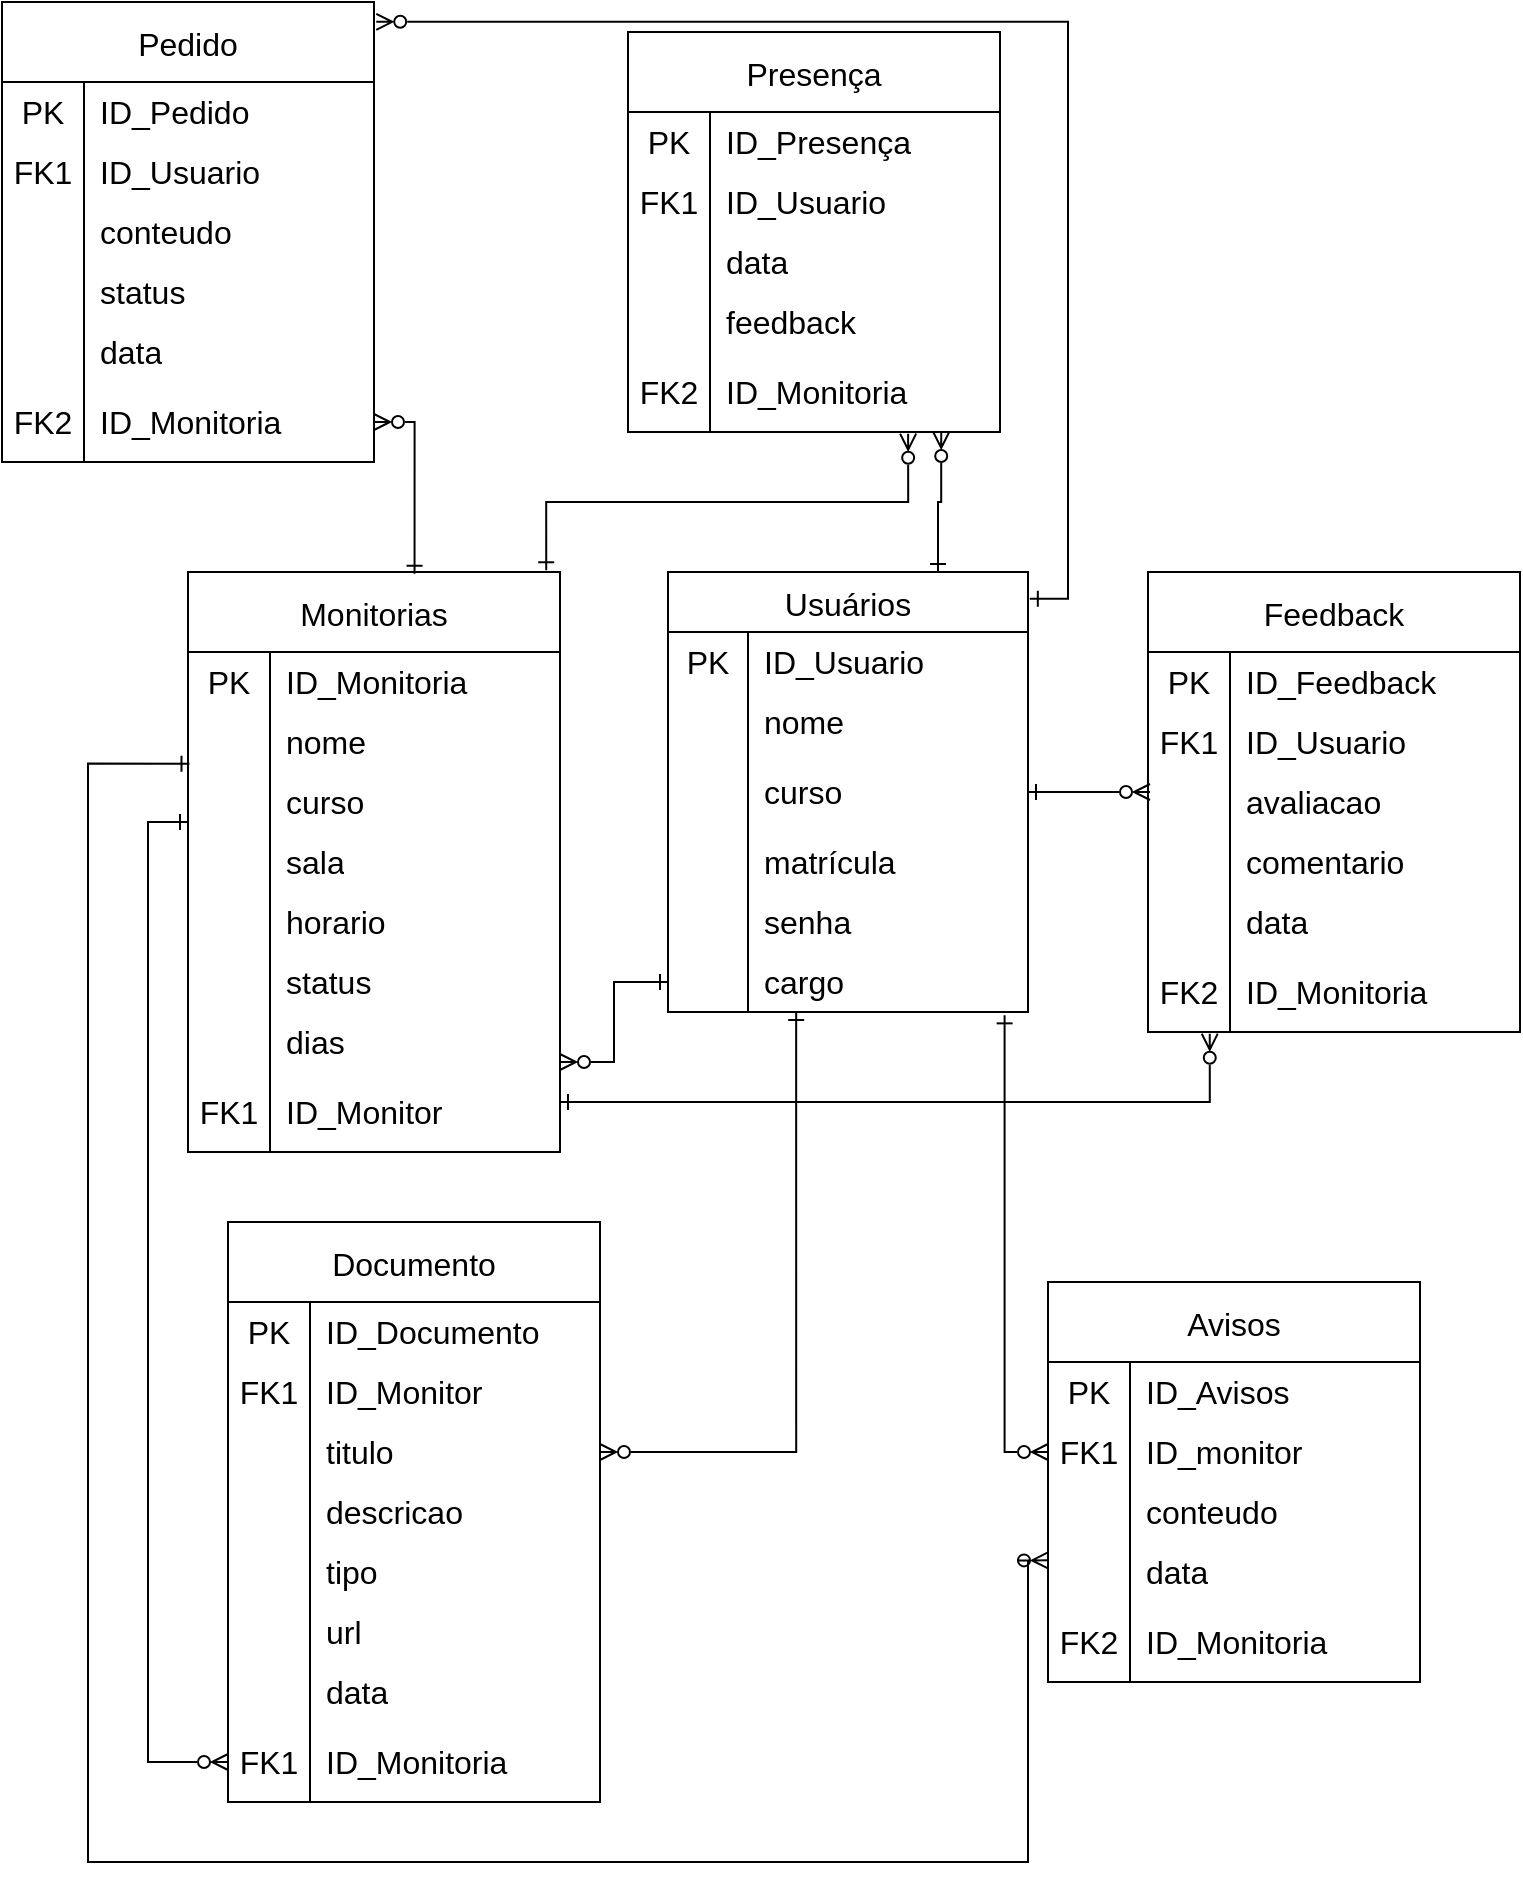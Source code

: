 <mxfile version="25.0.3">
  <diagram id="C5RBs43oDa-KdzZeNtuy" name="Page-1">
    <mxGraphModel dx="1687" dy="918" grid="1" gridSize="10" guides="1" tooltips="1" connect="1" arrows="1" fold="1" page="1" pageScale="1" pageWidth="827" pageHeight="1169" math="0" shadow="0">
      <root>
        <mxCell id="WIyWlLk6GJQsqaUBKTNV-0" />
        <mxCell id="WIyWlLk6GJQsqaUBKTNV-1" parent="WIyWlLk6GJQsqaUBKTNV-0" />
        <mxCell id="JU3mMP_-B4RgJ7NASJv0-0" value="Usuários" style="shape=table;startSize=30;container=1;collapsible=0;childLayout=tableLayout;fixedRows=1;rowLines=0;fontStyle=0;strokeColor=default;fontSize=16;" parent="WIyWlLk6GJQsqaUBKTNV-1" vertex="1">
          <mxGeometry x="360" y="315" width="180" height="220" as="geometry" />
        </mxCell>
        <mxCell id="JU3mMP_-B4RgJ7NASJv0-1" value="" style="shape=tableRow;horizontal=0;startSize=0;swimlaneHead=0;swimlaneBody=0;top=0;left=0;bottom=0;right=0;collapsible=0;dropTarget=0;fillColor=none;points=[[0,0.5],[1,0.5]];portConstraint=eastwest;strokeColor=inherit;fontSize=16;" parent="JU3mMP_-B4RgJ7NASJv0-0" vertex="1">
          <mxGeometry y="30" width="180" height="30" as="geometry" />
        </mxCell>
        <mxCell id="JU3mMP_-B4RgJ7NASJv0-2" value="PK" style="shape=partialRectangle;html=1;whiteSpace=wrap;connectable=0;fillColor=none;top=0;left=0;bottom=0;right=0;overflow=hidden;pointerEvents=1;strokeColor=inherit;fontSize=16;" parent="JU3mMP_-B4RgJ7NASJv0-1" vertex="1">
          <mxGeometry width="40" height="30" as="geometry">
            <mxRectangle width="40" height="30" as="alternateBounds" />
          </mxGeometry>
        </mxCell>
        <mxCell id="JU3mMP_-B4RgJ7NASJv0-3" value="ID_Usuario" style="shape=partialRectangle;html=1;whiteSpace=wrap;connectable=0;fillColor=none;top=0;left=0;bottom=0;right=0;align=left;spacingLeft=6;overflow=hidden;strokeColor=inherit;fontSize=16;" parent="JU3mMP_-B4RgJ7NASJv0-1" vertex="1">
          <mxGeometry x="40" width="140" height="30" as="geometry">
            <mxRectangle width="140" height="30" as="alternateBounds" />
          </mxGeometry>
        </mxCell>
        <mxCell id="JU3mMP_-B4RgJ7NASJv0-4" value="" style="shape=tableRow;horizontal=0;startSize=0;swimlaneHead=0;swimlaneBody=0;top=0;left=0;bottom=0;right=0;collapsible=0;dropTarget=0;fillColor=none;points=[[0,0.5],[1,0.5]];portConstraint=eastwest;strokeColor=inherit;fontSize=16;" parent="JU3mMP_-B4RgJ7NASJv0-0" vertex="1">
          <mxGeometry y="60" width="180" height="30" as="geometry" />
        </mxCell>
        <mxCell id="JU3mMP_-B4RgJ7NASJv0-5" value="" style="shape=partialRectangle;html=1;whiteSpace=wrap;connectable=0;fillColor=none;top=0;left=0;bottom=0;right=0;overflow=hidden;strokeColor=inherit;fontSize=16;" parent="JU3mMP_-B4RgJ7NASJv0-4" vertex="1">
          <mxGeometry width="40" height="30" as="geometry">
            <mxRectangle width="40" height="30" as="alternateBounds" />
          </mxGeometry>
        </mxCell>
        <mxCell id="JU3mMP_-B4RgJ7NASJv0-6" value="nome" style="shape=partialRectangle;html=1;whiteSpace=wrap;connectable=0;fillColor=none;top=0;left=0;bottom=0;right=0;align=left;spacingLeft=6;overflow=hidden;strokeColor=inherit;fontSize=16;" parent="JU3mMP_-B4RgJ7NASJv0-4" vertex="1">
          <mxGeometry x="40" width="140" height="30" as="geometry">
            <mxRectangle width="140" height="30" as="alternateBounds" />
          </mxGeometry>
        </mxCell>
        <mxCell id="JU3mMP_-B4RgJ7NASJv0-10" style="shape=tableRow;horizontal=0;startSize=0;swimlaneHead=0;swimlaneBody=0;top=0;left=0;bottom=0;right=0;collapsible=0;dropTarget=0;fillColor=none;points=[[0,0.5],[1,0.5]];portConstraint=eastwest;strokeColor=inherit;fontSize=16;" parent="JU3mMP_-B4RgJ7NASJv0-0" vertex="1">
          <mxGeometry y="90" width="180" height="40" as="geometry" />
        </mxCell>
        <mxCell id="JU3mMP_-B4RgJ7NASJv0-11" style="shape=partialRectangle;html=1;whiteSpace=wrap;connectable=0;fillColor=none;top=0;left=0;bottom=0;right=0;overflow=hidden;strokeColor=inherit;fontSize=16;" parent="JU3mMP_-B4RgJ7NASJv0-10" vertex="1">
          <mxGeometry width="40" height="40" as="geometry">
            <mxRectangle width="40" height="40" as="alternateBounds" />
          </mxGeometry>
        </mxCell>
        <mxCell id="JU3mMP_-B4RgJ7NASJv0-12" value="curso" style="shape=partialRectangle;html=1;whiteSpace=wrap;connectable=0;fillColor=none;top=0;left=0;bottom=0;right=0;align=left;spacingLeft=6;overflow=hidden;strokeColor=inherit;fontSize=16;" parent="JU3mMP_-B4RgJ7NASJv0-10" vertex="1">
          <mxGeometry x="40" width="140" height="40" as="geometry">
            <mxRectangle width="140" height="40" as="alternateBounds" />
          </mxGeometry>
        </mxCell>
        <mxCell id="m4w8iS2ZVK2ERI0gj8IS-0" style="shape=tableRow;horizontal=0;startSize=0;swimlaneHead=0;swimlaneBody=0;top=0;left=0;bottom=0;right=0;collapsible=0;dropTarget=0;fillColor=none;points=[[0,0.5],[1,0.5]];portConstraint=eastwest;strokeColor=inherit;fontSize=16;" parent="JU3mMP_-B4RgJ7NASJv0-0" vertex="1">
          <mxGeometry y="130" width="180" height="30" as="geometry" />
        </mxCell>
        <mxCell id="m4w8iS2ZVK2ERI0gj8IS-1" style="shape=partialRectangle;html=1;whiteSpace=wrap;connectable=0;fillColor=none;top=0;left=0;bottom=0;right=0;overflow=hidden;strokeColor=inherit;fontSize=16;" parent="m4w8iS2ZVK2ERI0gj8IS-0" vertex="1">
          <mxGeometry width="40" height="30" as="geometry">
            <mxRectangle width="40" height="30" as="alternateBounds" />
          </mxGeometry>
        </mxCell>
        <mxCell id="m4w8iS2ZVK2ERI0gj8IS-2" value="matrícula" style="shape=partialRectangle;html=1;whiteSpace=wrap;connectable=0;fillColor=none;top=0;left=0;bottom=0;right=0;align=left;spacingLeft=6;overflow=hidden;strokeColor=inherit;fontSize=16;" parent="m4w8iS2ZVK2ERI0gj8IS-0" vertex="1">
          <mxGeometry x="40" width="140" height="30" as="geometry">
            <mxRectangle width="140" height="30" as="alternateBounds" />
          </mxGeometry>
        </mxCell>
        <mxCell id="m4w8iS2ZVK2ERI0gj8IS-3" style="shape=tableRow;horizontal=0;startSize=0;swimlaneHead=0;swimlaneBody=0;top=0;left=0;bottom=0;right=0;collapsible=0;dropTarget=0;fillColor=none;points=[[0,0.5],[1,0.5]];portConstraint=eastwest;strokeColor=inherit;fontSize=16;" parent="JU3mMP_-B4RgJ7NASJv0-0" vertex="1">
          <mxGeometry y="160" width="180" height="30" as="geometry" />
        </mxCell>
        <mxCell id="m4w8iS2ZVK2ERI0gj8IS-4" style="shape=partialRectangle;html=1;whiteSpace=wrap;connectable=0;fillColor=none;top=0;left=0;bottom=0;right=0;overflow=hidden;strokeColor=inherit;fontSize=16;" parent="m4w8iS2ZVK2ERI0gj8IS-3" vertex="1">
          <mxGeometry width="40" height="30" as="geometry">
            <mxRectangle width="40" height="30" as="alternateBounds" />
          </mxGeometry>
        </mxCell>
        <mxCell id="m4w8iS2ZVK2ERI0gj8IS-5" value="senha" style="shape=partialRectangle;html=1;whiteSpace=wrap;connectable=0;fillColor=none;top=0;left=0;bottom=0;right=0;align=left;spacingLeft=6;overflow=hidden;strokeColor=inherit;fontSize=16;" parent="m4w8iS2ZVK2ERI0gj8IS-3" vertex="1">
          <mxGeometry x="40" width="140" height="30" as="geometry">
            <mxRectangle width="140" height="30" as="alternateBounds" />
          </mxGeometry>
        </mxCell>
        <mxCell id="m4w8iS2ZVK2ERI0gj8IS-6" style="shape=tableRow;horizontal=0;startSize=0;swimlaneHead=0;swimlaneBody=0;top=0;left=0;bottom=0;right=0;collapsible=0;dropTarget=0;fillColor=none;points=[[0,0.5],[1,0.5]];portConstraint=eastwest;strokeColor=inherit;fontSize=16;" parent="JU3mMP_-B4RgJ7NASJv0-0" vertex="1">
          <mxGeometry y="190" width="180" height="30" as="geometry" />
        </mxCell>
        <mxCell id="m4w8iS2ZVK2ERI0gj8IS-7" style="shape=partialRectangle;html=1;whiteSpace=wrap;connectable=0;fillColor=none;top=0;left=0;bottom=0;right=0;overflow=hidden;strokeColor=inherit;fontSize=16;" parent="m4w8iS2ZVK2ERI0gj8IS-6" vertex="1">
          <mxGeometry width="40" height="30" as="geometry">
            <mxRectangle width="40" height="30" as="alternateBounds" />
          </mxGeometry>
        </mxCell>
        <mxCell id="m4w8iS2ZVK2ERI0gj8IS-8" value="cargo" style="shape=partialRectangle;html=1;whiteSpace=wrap;connectable=0;fillColor=none;top=0;left=0;bottom=0;right=0;align=left;spacingLeft=6;overflow=hidden;strokeColor=inherit;fontSize=16;" parent="m4w8iS2ZVK2ERI0gj8IS-6" vertex="1">
          <mxGeometry x="40" width="140" height="30" as="geometry">
            <mxRectangle width="140" height="30" as="alternateBounds" />
          </mxGeometry>
        </mxCell>
        <mxCell id="m4w8iS2ZVK2ERI0gj8IS-9" value="Monitorias" style="shape=table;startSize=40;container=1;collapsible=0;childLayout=tableLayout;fixedRows=1;rowLines=0;fontStyle=0;strokeColor=default;fontSize=16;" parent="WIyWlLk6GJQsqaUBKTNV-1" vertex="1">
          <mxGeometry x="120" y="315" width="186" height="290" as="geometry" />
        </mxCell>
        <mxCell id="m4w8iS2ZVK2ERI0gj8IS-10" value="" style="shape=tableRow;horizontal=0;startSize=0;swimlaneHead=0;swimlaneBody=0;top=0;left=0;bottom=0;right=0;collapsible=0;dropTarget=0;fillColor=none;points=[[0,0.5],[1,0.5]];portConstraint=eastwest;strokeColor=inherit;fontSize=16;" parent="m4w8iS2ZVK2ERI0gj8IS-9" vertex="1">
          <mxGeometry y="40" width="186" height="30" as="geometry" />
        </mxCell>
        <mxCell id="m4w8iS2ZVK2ERI0gj8IS-11" value="PK" style="shape=partialRectangle;html=1;whiteSpace=wrap;connectable=0;fillColor=none;top=0;left=0;bottom=0;right=0;overflow=hidden;pointerEvents=1;strokeColor=inherit;fontSize=16;" parent="m4w8iS2ZVK2ERI0gj8IS-10" vertex="1">
          <mxGeometry width="41" height="30" as="geometry">
            <mxRectangle width="41" height="30" as="alternateBounds" />
          </mxGeometry>
        </mxCell>
        <mxCell id="m4w8iS2ZVK2ERI0gj8IS-12" value="ID_Monitoria" style="shape=partialRectangle;html=1;whiteSpace=wrap;connectable=0;fillColor=none;top=0;left=0;bottom=0;right=0;align=left;spacingLeft=6;overflow=hidden;strokeColor=inherit;fontSize=16;" parent="m4w8iS2ZVK2ERI0gj8IS-10" vertex="1">
          <mxGeometry x="41" width="145" height="30" as="geometry">
            <mxRectangle width="145" height="30" as="alternateBounds" />
          </mxGeometry>
        </mxCell>
        <mxCell id="m4w8iS2ZVK2ERI0gj8IS-13" value="" style="shape=tableRow;horizontal=0;startSize=0;swimlaneHead=0;swimlaneBody=0;top=0;left=0;bottom=0;right=0;collapsible=0;dropTarget=0;fillColor=none;points=[[0,0.5],[1,0.5]];portConstraint=eastwest;strokeColor=inherit;fontSize=16;" parent="m4w8iS2ZVK2ERI0gj8IS-9" vertex="1">
          <mxGeometry y="70" width="186" height="30" as="geometry" />
        </mxCell>
        <mxCell id="m4w8iS2ZVK2ERI0gj8IS-14" value="" style="shape=partialRectangle;html=1;whiteSpace=wrap;connectable=0;fillColor=none;top=0;left=0;bottom=0;right=0;overflow=hidden;strokeColor=inherit;fontSize=16;" parent="m4w8iS2ZVK2ERI0gj8IS-13" vertex="1">
          <mxGeometry width="41" height="30" as="geometry">
            <mxRectangle width="41" height="30" as="alternateBounds" />
          </mxGeometry>
        </mxCell>
        <mxCell id="m4w8iS2ZVK2ERI0gj8IS-15" value="nome" style="shape=partialRectangle;html=1;whiteSpace=wrap;connectable=0;fillColor=none;top=0;left=0;bottom=0;right=0;align=left;spacingLeft=6;overflow=hidden;strokeColor=inherit;fontSize=16;" parent="m4w8iS2ZVK2ERI0gj8IS-13" vertex="1">
          <mxGeometry x="41" width="145" height="30" as="geometry">
            <mxRectangle width="145" height="30" as="alternateBounds" />
          </mxGeometry>
        </mxCell>
        <mxCell id="m4w8iS2ZVK2ERI0gj8IS-16" value="" style="shape=tableRow;horizontal=0;startSize=0;swimlaneHead=0;swimlaneBody=0;top=0;left=0;bottom=0;right=0;collapsible=0;dropTarget=0;fillColor=none;points=[[0,0.5],[1,0.5]];portConstraint=eastwest;strokeColor=inherit;fontSize=16;" parent="m4w8iS2ZVK2ERI0gj8IS-9" vertex="1">
          <mxGeometry y="100" width="186" height="30" as="geometry" />
        </mxCell>
        <mxCell id="m4w8iS2ZVK2ERI0gj8IS-17" value="" style="shape=partialRectangle;html=1;whiteSpace=wrap;connectable=0;fillColor=none;top=0;left=0;bottom=0;right=0;overflow=hidden;strokeColor=inherit;fontSize=16;" parent="m4w8iS2ZVK2ERI0gj8IS-16" vertex="1">
          <mxGeometry width="41" height="30" as="geometry">
            <mxRectangle width="41" height="30" as="alternateBounds" />
          </mxGeometry>
        </mxCell>
        <mxCell id="m4w8iS2ZVK2ERI0gj8IS-18" value="curso" style="shape=partialRectangle;html=1;whiteSpace=wrap;connectable=0;fillColor=none;top=0;left=0;bottom=0;right=0;align=left;spacingLeft=6;overflow=hidden;strokeColor=inherit;fontSize=16;" parent="m4w8iS2ZVK2ERI0gj8IS-16" vertex="1">
          <mxGeometry x="41" width="145" height="30" as="geometry">
            <mxRectangle width="145" height="30" as="alternateBounds" />
          </mxGeometry>
        </mxCell>
        <mxCell id="77PuZ9h0UCfGoOhyIvFu-3" style="shape=tableRow;horizontal=0;startSize=0;swimlaneHead=0;swimlaneBody=0;top=0;left=0;bottom=0;right=0;collapsible=0;dropTarget=0;fillColor=none;points=[[0,0.5],[1,0.5]];portConstraint=eastwest;strokeColor=inherit;fontSize=16;" parent="m4w8iS2ZVK2ERI0gj8IS-9" vertex="1">
          <mxGeometry y="130" width="186" height="30" as="geometry" />
        </mxCell>
        <mxCell id="77PuZ9h0UCfGoOhyIvFu-4" style="shape=partialRectangle;html=1;whiteSpace=wrap;connectable=0;fillColor=none;top=0;left=0;bottom=0;right=0;overflow=hidden;strokeColor=inherit;fontSize=16;" parent="77PuZ9h0UCfGoOhyIvFu-3" vertex="1">
          <mxGeometry width="41" height="30" as="geometry">
            <mxRectangle width="41" height="30" as="alternateBounds" />
          </mxGeometry>
        </mxCell>
        <mxCell id="77PuZ9h0UCfGoOhyIvFu-5" value="sala" style="shape=partialRectangle;html=1;whiteSpace=wrap;connectable=0;fillColor=none;top=0;left=0;bottom=0;right=0;align=left;spacingLeft=6;overflow=hidden;strokeColor=inherit;fontSize=16;" parent="77PuZ9h0UCfGoOhyIvFu-3" vertex="1">
          <mxGeometry x="41" width="145" height="30" as="geometry">
            <mxRectangle width="145" height="30" as="alternateBounds" />
          </mxGeometry>
        </mxCell>
        <mxCell id="77PuZ9h0UCfGoOhyIvFu-6" style="shape=tableRow;horizontal=0;startSize=0;swimlaneHead=0;swimlaneBody=0;top=0;left=0;bottom=0;right=0;collapsible=0;dropTarget=0;fillColor=none;points=[[0,0.5],[1,0.5]];portConstraint=eastwest;strokeColor=inherit;fontSize=16;" parent="m4w8iS2ZVK2ERI0gj8IS-9" vertex="1">
          <mxGeometry y="160" width="186" height="30" as="geometry" />
        </mxCell>
        <mxCell id="77PuZ9h0UCfGoOhyIvFu-7" style="shape=partialRectangle;html=1;whiteSpace=wrap;connectable=0;fillColor=none;top=0;left=0;bottom=0;right=0;overflow=hidden;strokeColor=inherit;fontSize=16;" parent="77PuZ9h0UCfGoOhyIvFu-6" vertex="1">
          <mxGeometry width="41" height="30" as="geometry">
            <mxRectangle width="41" height="30" as="alternateBounds" />
          </mxGeometry>
        </mxCell>
        <mxCell id="77PuZ9h0UCfGoOhyIvFu-8" value="horario" style="shape=partialRectangle;html=1;whiteSpace=wrap;connectable=0;fillColor=none;top=0;left=0;bottom=0;right=0;align=left;spacingLeft=6;overflow=hidden;strokeColor=inherit;fontSize=16;" parent="77PuZ9h0UCfGoOhyIvFu-6" vertex="1">
          <mxGeometry x="41" width="145" height="30" as="geometry">
            <mxRectangle width="145" height="30" as="alternateBounds" />
          </mxGeometry>
        </mxCell>
        <mxCell id="31cqdNjNfI6xvT71qop8-0" style="shape=tableRow;horizontal=0;startSize=0;swimlaneHead=0;swimlaneBody=0;top=0;left=0;bottom=0;right=0;collapsible=0;dropTarget=0;fillColor=none;points=[[0,0.5],[1,0.5]];portConstraint=eastwest;strokeColor=inherit;fontSize=16;" parent="m4w8iS2ZVK2ERI0gj8IS-9" vertex="1">
          <mxGeometry y="190" width="186" height="30" as="geometry" />
        </mxCell>
        <mxCell id="31cqdNjNfI6xvT71qop8-1" style="shape=partialRectangle;html=1;whiteSpace=wrap;connectable=0;fillColor=none;top=0;left=0;bottom=0;right=0;overflow=hidden;strokeColor=inherit;fontSize=16;" parent="31cqdNjNfI6xvT71qop8-0" vertex="1">
          <mxGeometry width="41" height="30" as="geometry">
            <mxRectangle width="41" height="30" as="alternateBounds" />
          </mxGeometry>
        </mxCell>
        <mxCell id="31cqdNjNfI6xvT71qop8-2" value="status" style="shape=partialRectangle;html=1;whiteSpace=wrap;connectable=0;fillColor=none;top=0;left=0;bottom=0;right=0;align=left;spacingLeft=6;overflow=hidden;strokeColor=inherit;fontSize=16;" parent="31cqdNjNfI6xvT71qop8-0" vertex="1">
          <mxGeometry x="41" width="145" height="30" as="geometry">
            <mxRectangle width="145" height="30" as="alternateBounds" />
          </mxGeometry>
        </mxCell>
        <mxCell id="yktCozV0kzK8QpMwh6Iu-0" style="shape=tableRow;horizontal=0;startSize=0;swimlaneHead=0;swimlaneBody=0;top=0;left=0;bottom=0;right=0;collapsible=0;dropTarget=0;fillColor=none;points=[[0,0.5],[1,0.5]];portConstraint=eastwest;strokeColor=inherit;fontSize=16;" parent="m4w8iS2ZVK2ERI0gj8IS-9" vertex="1">
          <mxGeometry y="220" width="186" height="30" as="geometry" />
        </mxCell>
        <mxCell id="yktCozV0kzK8QpMwh6Iu-1" style="shape=partialRectangle;html=1;whiteSpace=wrap;connectable=0;fillColor=none;top=0;left=0;bottom=0;right=0;overflow=hidden;strokeColor=inherit;fontSize=16;" parent="yktCozV0kzK8QpMwh6Iu-0" vertex="1">
          <mxGeometry width="41" height="30" as="geometry">
            <mxRectangle width="41" height="30" as="alternateBounds" />
          </mxGeometry>
        </mxCell>
        <mxCell id="yktCozV0kzK8QpMwh6Iu-2" value="dias" style="shape=partialRectangle;html=1;whiteSpace=wrap;connectable=0;fillColor=none;top=0;left=0;bottom=0;right=0;align=left;spacingLeft=6;overflow=hidden;strokeColor=inherit;fontSize=16;" parent="yktCozV0kzK8QpMwh6Iu-0" vertex="1">
          <mxGeometry x="41" width="145" height="30" as="geometry">
            <mxRectangle width="145" height="30" as="alternateBounds" />
          </mxGeometry>
        </mxCell>
        <mxCell id="m4w8iS2ZVK2ERI0gj8IS-19" style="shape=tableRow;horizontal=0;startSize=0;swimlaneHead=0;swimlaneBody=0;top=0;left=0;bottom=0;right=0;collapsible=0;dropTarget=0;fillColor=none;points=[[0,0.5],[1,0.5]];portConstraint=eastwest;strokeColor=inherit;fontSize=16;" parent="m4w8iS2ZVK2ERI0gj8IS-9" vertex="1">
          <mxGeometry y="250" width="186" height="40" as="geometry" />
        </mxCell>
        <mxCell id="m4w8iS2ZVK2ERI0gj8IS-20" value="FK1" style="shape=partialRectangle;html=1;whiteSpace=wrap;connectable=0;fillColor=none;top=0;left=0;bottom=0;right=0;overflow=hidden;strokeColor=inherit;fontSize=16;" parent="m4w8iS2ZVK2ERI0gj8IS-19" vertex="1">
          <mxGeometry width="41" height="40" as="geometry">
            <mxRectangle width="41" height="40" as="alternateBounds" />
          </mxGeometry>
        </mxCell>
        <mxCell id="m4w8iS2ZVK2ERI0gj8IS-21" value="ID_Monitor" style="shape=partialRectangle;html=1;whiteSpace=wrap;connectable=0;fillColor=none;top=0;left=0;bottom=0;right=0;align=left;spacingLeft=6;overflow=hidden;strokeColor=inherit;fontSize=16;" parent="m4w8iS2ZVK2ERI0gj8IS-19" vertex="1">
          <mxGeometry x="41" width="145" height="40" as="geometry">
            <mxRectangle width="145" height="40" as="alternateBounds" />
          </mxGeometry>
        </mxCell>
        <mxCell id="PUIH8ed5pdRq6CB4zG9S-23" value="Documento" style="shape=table;startSize=40;container=1;collapsible=0;childLayout=tableLayout;fixedRows=1;rowLines=0;fontStyle=0;strokeColor=default;fontSize=16;" parent="WIyWlLk6GJQsqaUBKTNV-1" vertex="1">
          <mxGeometry x="140" y="640" width="186" height="290" as="geometry" />
        </mxCell>
        <mxCell id="PUIH8ed5pdRq6CB4zG9S-24" value="" style="shape=tableRow;horizontal=0;startSize=0;swimlaneHead=0;swimlaneBody=0;top=0;left=0;bottom=0;right=0;collapsible=0;dropTarget=0;fillColor=none;points=[[0,0.5],[1,0.5]];portConstraint=eastwest;strokeColor=inherit;fontSize=16;" parent="PUIH8ed5pdRq6CB4zG9S-23" vertex="1">
          <mxGeometry y="40" width="186" height="30" as="geometry" />
        </mxCell>
        <mxCell id="PUIH8ed5pdRq6CB4zG9S-25" value="PK" style="shape=partialRectangle;html=1;whiteSpace=wrap;connectable=0;fillColor=none;top=0;left=0;bottom=0;right=0;overflow=hidden;pointerEvents=1;strokeColor=inherit;fontSize=16;" parent="PUIH8ed5pdRq6CB4zG9S-24" vertex="1">
          <mxGeometry width="41" height="30" as="geometry">
            <mxRectangle width="41" height="30" as="alternateBounds" />
          </mxGeometry>
        </mxCell>
        <mxCell id="PUIH8ed5pdRq6CB4zG9S-26" value="ID_Documento" style="shape=partialRectangle;html=1;whiteSpace=wrap;connectable=0;fillColor=none;top=0;left=0;bottom=0;right=0;align=left;spacingLeft=6;overflow=hidden;strokeColor=inherit;fontSize=16;" parent="PUIH8ed5pdRq6CB4zG9S-24" vertex="1">
          <mxGeometry x="41" width="145" height="30" as="geometry">
            <mxRectangle width="145" height="30" as="alternateBounds" />
          </mxGeometry>
        </mxCell>
        <mxCell id="PUIH8ed5pdRq6CB4zG9S-27" value="" style="shape=tableRow;horizontal=0;startSize=0;swimlaneHead=0;swimlaneBody=0;top=0;left=0;bottom=0;right=0;collapsible=0;dropTarget=0;fillColor=none;points=[[0,0.5],[1,0.5]];portConstraint=eastwest;strokeColor=inherit;fontSize=16;" parent="PUIH8ed5pdRq6CB4zG9S-23" vertex="1">
          <mxGeometry y="70" width="186" height="30" as="geometry" />
        </mxCell>
        <mxCell id="PUIH8ed5pdRq6CB4zG9S-28" value="FK1" style="shape=partialRectangle;html=1;whiteSpace=wrap;connectable=0;fillColor=none;top=0;left=0;bottom=0;right=0;overflow=hidden;strokeColor=inherit;fontSize=16;" parent="PUIH8ed5pdRq6CB4zG9S-27" vertex="1">
          <mxGeometry width="41" height="30" as="geometry">
            <mxRectangle width="41" height="30" as="alternateBounds" />
          </mxGeometry>
        </mxCell>
        <mxCell id="PUIH8ed5pdRq6CB4zG9S-29" value="ID_Monitor" style="shape=partialRectangle;html=1;whiteSpace=wrap;connectable=0;fillColor=none;top=0;left=0;bottom=0;right=0;align=left;spacingLeft=6;overflow=hidden;strokeColor=inherit;fontSize=16;" parent="PUIH8ed5pdRq6CB4zG9S-27" vertex="1">
          <mxGeometry x="41" width="145" height="30" as="geometry">
            <mxRectangle width="145" height="30" as="alternateBounds" />
          </mxGeometry>
        </mxCell>
        <mxCell id="PUIH8ed5pdRq6CB4zG9S-30" value="" style="shape=tableRow;horizontal=0;startSize=0;swimlaneHead=0;swimlaneBody=0;top=0;left=0;bottom=0;right=0;collapsible=0;dropTarget=0;fillColor=none;points=[[0,0.5],[1,0.5]];portConstraint=eastwest;strokeColor=inherit;fontSize=16;" parent="PUIH8ed5pdRq6CB4zG9S-23" vertex="1">
          <mxGeometry y="100" width="186" height="30" as="geometry" />
        </mxCell>
        <mxCell id="PUIH8ed5pdRq6CB4zG9S-31" value="" style="shape=partialRectangle;html=1;whiteSpace=wrap;connectable=0;fillColor=none;top=0;left=0;bottom=0;right=0;overflow=hidden;strokeColor=inherit;fontSize=16;" parent="PUIH8ed5pdRq6CB4zG9S-30" vertex="1">
          <mxGeometry width="41" height="30" as="geometry">
            <mxRectangle width="41" height="30" as="alternateBounds" />
          </mxGeometry>
        </mxCell>
        <mxCell id="PUIH8ed5pdRq6CB4zG9S-32" value="titulo" style="shape=partialRectangle;html=1;whiteSpace=wrap;connectable=0;fillColor=none;top=0;left=0;bottom=0;right=0;align=left;spacingLeft=6;overflow=hidden;strokeColor=inherit;fontSize=16;" parent="PUIH8ed5pdRq6CB4zG9S-30" vertex="1">
          <mxGeometry x="41" width="145" height="30" as="geometry">
            <mxRectangle width="145" height="30" as="alternateBounds" />
          </mxGeometry>
        </mxCell>
        <mxCell id="PUIH8ed5pdRq6CB4zG9S-33" style="shape=tableRow;horizontal=0;startSize=0;swimlaneHead=0;swimlaneBody=0;top=0;left=0;bottom=0;right=0;collapsible=0;dropTarget=0;fillColor=none;points=[[0,0.5],[1,0.5]];portConstraint=eastwest;strokeColor=inherit;fontSize=16;" parent="PUIH8ed5pdRq6CB4zG9S-23" vertex="1">
          <mxGeometry y="130" width="186" height="30" as="geometry" />
        </mxCell>
        <mxCell id="PUIH8ed5pdRq6CB4zG9S-34" style="shape=partialRectangle;html=1;whiteSpace=wrap;connectable=0;fillColor=none;top=0;left=0;bottom=0;right=0;overflow=hidden;strokeColor=inherit;fontSize=16;" parent="PUIH8ed5pdRq6CB4zG9S-33" vertex="1">
          <mxGeometry width="41" height="30" as="geometry">
            <mxRectangle width="41" height="30" as="alternateBounds" />
          </mxGeometry>
        </mxCell>
        <mxCell id="PUIH8ed5pdRq6CB4zG9S-35" value="descricao" style="shape=partialRectangle;html=1;whiteSpace=wrap;connectable=0;fillColor=none;top=0;left=0;bottom=0;right=0;align=left;spacingLeft=6;overflow=hidden;strokeColor=inherit;fontSize=16;" parent="PUIH8ed5pdRq6CB4zG9S-33" vertex="1">
          <mxGeometry x="41" width="145" height="30" as="geometry">
            <mxRectangle width="145" height="30" as="alternateBounds" />
          </mxGeometry>
        </mxCell>
        <mxCell id="PUIH8ed5pdRq6CB4zG9S-129" style="shape=tableRow;horizontal=0;startSize=0;swimlaneHead=0;swimlaneBody=0;top=0;left=0;bottom=0;right=0;collapsible=0;dropTarget=0;fillColor=none;points=[[0,0.5],[1,0.5]];portConstraint=eastwest;strokeColor=inherit;fontSize=16;" parent="PUIH8ed5pdRq6CB4zG9S-23" vertex="1">
          <mxGeometry y="160" width="186" height="30" as="geometry" />
        </mxCell>
        <mxCell id="PUIH8ed5pdRq6CB4zG9S-130" style="shape=partialRectangle;html=1;whiteSpace=wrap;connectable=0;fillColor=none;top=0;left=0;bottom=0;right=0;overflow=hidden;strokeColor=inherit;fontSize=16;" parent="PUIH8ed5pdRq6CB4zG9S-129" vertex="1">
          <mxGeometry width="41" height="30" as="geometry">
            <mxRectangle width="41" height="30" as="alternateBounds" />
          </mxGeometry>
        </mxCell>
        <mxCell id="PUIH8ed5pdRq6CB4zG9S-131" value="tipo" style="shape=partialRectangle;html=1;whiteSpace=wrap;connectable=0;fillColor=none;top=0;left=0;bottom=0;right=0;align=left;spacingLeft=6;overflow=hidden;strokeColor=inherit;fontSize=16;" parent="PUIH8ed5pdRq6CB4zG9S-129" vertex="1">
          <mxGeometry x="41" width="145" height="30" as="geometry">
            <mxRectangle width="145" height="30" as="alternateBounds" />
          </mxGeometry>
        </mxCell>
        <mxCell id="PUIH8ed5pdRq6CB4zG9S-126" style="shape=tableRow;horizontal=0;startSize=0;swimlaneHead=0;swimlaneBody=0;top=0;left=0;bottom=0;right=0;collapsible=0;dropTarget=0;fillColor=none;points=[[0,0.5],[1,0.5]];portConstraint=eastwest;strokeColor=inherit;fontSize=16;" parent="PUIH8ed5pdRq6CB4zG9S-23" vertex="1">
          <mxGeometry y="190" width="186" height="30" as="geometry" />
        </mxCell>
        <mxCell id="PUIH8ed5pdRq6CB4zG9S-127" style="shape=partialRectangle;html=1;whiteSpace=wrap;connectable=0;fillColor=none;top=0;left=0;bottom=0;right=0;overflow=hidden;strokeColor=inherit;fontSize=16;" parent="PUIH8ed5pdRq6CB4zG9S-126" vertex="1">
          <mxGeometry width="41" height="30" as="geometry">
            <mxRectangle width="41" height="30" as="alternateBounds" />
          </mxGeometry>
        </mxCell>
        <mxCell id="PUIH8ed5pdRq6CB4zG9S-128" value="url" style="shape=partialRectangle;html=1;whiteSpace=wrap;connectable=0;fillColor=none;top=0;left=0;bottom=0;right=0;align=left;spacingLeft=6;overflow=hidden;strokeColor=inherit;fontSize=16;" parent="PUIH8ed5pdRq6CB4zG9S-126" vertex="1">
          <mxGeometry x="41" width="145" height="30" as="geometry">
            <mxRectangle width="145" height="30" as="alternateBounds" />
          </mxGeometry>
        </mxCell>
        <mxCell id="PUIH8ed5pdRq6CB4zG9S-123" style="shape=tableRow;horizontal=0;startSize=0;swimlaneHead=0;swimlaneBody=0;top=0;left=0;bottom=0;right=0;collapsible=0;dropTarget=0;fillColor=none;points=[[0,0.5],[1,0.5]];portConstraint=eastwest;strokeColor=inherit;fontSize=16;" parent="PUIH8ed5pdRq6CB4zG9S-23" vertex="1">
          <mxGeometry y="220" width="186" height="30" as="geometry" />
        </mxCell>
        <mxCell id="PUIH8ed5pdRq6CB4zG9S-124" style="shape=partialRectangle;html=1;whiteSpace=wrap;connectable=0;fillColor=none;top=0;left=0;bottom=0;right=0;overflow=hidden;strokeColor=inherit;fontSize=16;" parent="PUIH8ed5pdRq6CB4zG9S-123" vertex="1">
          <mxGeometry width="41" height="30" as="geometry">
            <mxRectangle width="41" height="30" as="alternateBounds" />
          </mxGeometry>
        </mxCell>
        <mxCell id="PUIH8ed5pdRq6CB4zG9S-125" value="data" style="shape=partialRectangle;html=1;whiteSpace=wrap;connectable=0;fillColor=none;top=0;left=0;bottom=0;right=0;align=left;spacingLeft=6;overflow=hidden;strokeColor=inherit;fontSize=16;" parent="PUIH8ed5pdRq6CB4zG9S-123" vertex="1">
          <mxGeometry x="41" width="145" height="30" as="geometry">
            <mxRectangle width="145" height="30" as="alternateBounds" />
          </mxGeometry>
        </mxCell>
        <mxCell id="PUIH8ed5pdRq6CB4zG9S-36" style="shape=tableRow;horizontal=0;startSize=0;swimlaneHead=0;swimlaneBody=0;top=0;left=0;bottom=0;right=0;collapsible=0;dropTarget=0;fillColor=none;points=[[0,0.5],[1,0.5]];portConstraint=eastwest;strokeColor=inherit;fontSize=16;" parent="PUIH8ed5pdRq6CB4zG9S-23" vertex="1">
          <mxGeometry y="250" width="186" height="40" as="geometry" />
        </mxCell>
        <mxCell id="PUIH8ed5pdRq6CB4zG9S-37" value="FK1" style="shape=partialRectangle;html=1;whiteSpace=wrap;connectable=0;fillColor=none;top=0;left=0;bottom=0;right=0;overflow=hidden;strokeColor=inherit;fontSize=16;" parent="PUIH8ed5pdRq6CB4zG9S-36" vertex="1">
          <mxGeometry width="41" height="40" as="geometry">
            <mxRectangle width="41" height="40" as="alternateBounds" />
          </mxGeometry>
        </mxCell>
        <mxCell id="PUIH8ed5pdRq6CB4zG9S-38" value="ID_Monitoria" style="shape=partialRectangle;html=1;whiteSpace=wrap;connectable=0;fillColor=none;top=0;left=0;bottom=0;right=0;align=left;spacingLeft=6;overflow=hidden;strokeColor=inherit;fontSize=16;" parent="PUIH8ed5pdRq6CB4zG9S-36" vertex="1">
          <mxGeometry x="41" width="145" height="40" as="geometry">
            <mxRectangle width="145" height="40" as="alternateBounds" />
          </mxGeometry>
        </mxCell>
        <mxCell id="PUIH8ed5pdRq6CB4zG9S-39" value="Feedback" style="shape=table;startSize=40;container=1;collapsible=0;childLayout=tableLayout;fixedRows=1;rowLines=0;fontStyle=0;strokeColor=default;fontSize=16;" parent="WIyWlLk6GJQsqaUBKTNV-1" vertex="1">
          <mxGeometry x="600" y="315" width="186" height="230" as="geometry" />
        </mxCell>
        <mxCell id="PUIH8ed5pdRq6CB4zG9S-40" value="" style="shape=tableRow;horizontal=0;startSize=0;swimlaneHead=0;swimlaneBody=0;top=0;left=0;bottom=0;right=0;collapsible=0;dropTarget=0;fillColor=none;points=[[0,0.5],[1,0.5]];portConstraint=eastwest;strokeColor=inherit;fontSize=16;" parent="PUIH8ed5pdRq6CB4zG9S-39" vertex="1">
          <mxGeometry y="40" width="186" height="30" as="geometry" />
        </mxCell>
        <mxCell id="PUIH8ed5pdRq6CB4zG9S-41" value="PK" style="shape=partialRectangle;html=1;whiteSpace=wrap;connectable=0;fillColor=none;top=0;left=0;bottom=0;right=0;overflow=hidden;pointerEvents=1;strokeColor=inherit;fontSize=16;" parent="PUIH8ed5pdRq6CB4zG9S-40" vertex="1">
          <mxGeometry width="41" height="30" as="geometry">
            <mxRectangle width="41" height="30" as="alternateBounds" />
          </mxGeometry>
        </mxCell>
        <mxCell id="PUIH8ed5pdRq6CB4zG9S-42" value="ID_Feedback" style="shape=partialRectangle;html=1;whiteSpace=wrap;connectable=0;fillColor=none;top=0;left=0;bottom=0;right=0;align=left;spacingLeft=6;overflow=hidden;strokeColor=inherit;fontSize=16;" parent="PUIH8ed5pdRq6CB4zG9S-40" vertex="1">
          <mxGeometry x="41" width="145" height="30" as="geometry">
            <mxRectangle width="145" height="30" as="alternateBounds" />
          </mxGeometry>
        </mxCell>
        <mxCell id="PUIH8ed5pdRq6CB4zG9S-43" value="" style="shape=tableRow;horizontal=0;startSize=0;swimlaneHead=0;swimlaneBody=0;top=0;left=0;bottom=0;right=0;collapsible=0;dropTarget=0;fillColor=none;points=[[0,0.5],[1,0.5]];portConstraint=eastwest;strokeColor=inherit;fontSize=16;" parent="PUIH8ed5pdRq6CB4zG9S-39" vertex="1">
          <mxGeometry y="70" width="186" height="30" as="geometry" />
        </mxCell>
        <mxCell id="PUIH8ed5pdRq6CB4zG9S-44" value="FK1" style="shape=partialRectangle;html=1;whiteSpace=wrap;connectable=0;fillColor=none;top=0;left=0;bottom=0;right=0;overflow=hidden;strokeColor=inherit;fontSize=16;" parent="PUIH8ed5pdRq6CB4zG9S-43" vertex="1">
          <mxGeometry width="41" height="30" as="geometry">
            <mxRectangle width="41" height="30" as="alternateBounds" />
          </mxGeometry>
        </mxCell>
        <mxCell id="PUIH8ed5pdRq6CB4zG9S-45" value="ID_Usuario" style="shape=partialRectangle;html=1;whiteSpace=wrap;connectable=0;fillColor=none;top=0;left=0;bottom=0;right=0;align=left;spacingLeft=6;overflow=hidden;strokeColor=inherit;fontSize=16;" parent="PUIH8ed5pdRq6CB4zG9S-43" vertex="1">
          <mxGeometry x="41" width="145" height="30" as="geometry">
            <mxRectangle width="145" height="30" as="alternateBounds" />
          </mxGeometry>
        </mxCell>
        <mxCell id="PUIH8ed5pdRq6CB4zG9S-46" value="" style="shape=tableRow;horizontal=0;startSize=0;swimlaneHead=0;swimlaneBody=0;top=0;left=0;bottom=0;right=0;collapsible=0;dropTarget=0;fillColor=none;points=[[0,0.5],[1,0.5]];portConstraint=eastwest;strokeColor=inherit;fontSize=16;" parent="PUIH8ed5pdRq6CB4zG9S-39" vertex="1">
          <mxGeometry y="100" width="186" height="30" as="geometry" />
        </mxCell>
        <mxCell id="PUIH8ed5pdRq6CB4zG9S-47" value="" style="shape=partialRectangle;html=1;whiteSpace=wrap;connectable=0;fillColor=none;top=0;left=0;bottom=0;right=0;overflow=hidden;strokeColor=inherit;fontSize=16;" parent="PUIH8ed5pdRq6CB4zG9S-46" vertex="1">
          <mxGeometry width="41" height="30" as="geometry">
            <mxRectangle width="41" height="30" as="alternateBounds" />
          </mxGeometry>
        </mxCell>
        <mxCell id="PUIH8ed5pdRq6CB4zG9S-48" value="avaliacao" style="shape=partialRectangle;html=1;whiteSpace=wrap;connectable=0;fillColor=none;top=0;left=0;bottom=0;right=0;align=left;spacingLeft=6;overflow=hidden;strokeColor=inherit;fontSize=16;" parent="PUIH8ed5pdRq6CB4zG9S-46" vertex="1">
          <mxGeometry x="41" width="145" height="30" as="geometry">
            <mxRectangle width="145" height="30" as="alternateBounds" />
          </mxGeometry>
        </mxCell>
        <mxCell id="PUIH8ed5pdRq6CB4zG9S-49" style="shape=tableRow;horizontal=0;startSize=0;swimlaneHead=0;swimlaneBody=0;top=0;left=0;bottom=0;right=0;collapsible=0;dropTarget=0;fillColor=none;points=[[0,0.5],[1,0.5]];portConstraint=eastwest;strokeColor=inherit;fontSize=16;" parent="PUIH8ed5pdRq6CB4zG9S-39" vertex="1">
          <mxGeometry y="130" width="186" height="30" as="geometry" />
        </mxCell>
        <mxCell id="PUIH8ed5pdRq6CB4zG9S-50" style="shape=partialRectangle;html=1;whiteSpace=wrap;connectable=0;fillColor=none;top=0;left=0;bottom=0;right=0;overflow=hidden;strokeColor=inherit;fontSize=16;" parent="PUIH8ed5pdRq6CB4zG9S-49" vertex="1">
          <mxGeometry width="41" height="30" as="geometry">
            <mxRectangle width="41" height="30" as="alternateBounds" />
          </mxGeometry>
        </mxCell>
        <mxCell id="PUIH8ed5pdRq6CB4zG9S-51" value="comentario" style="shape=partialRectangle;html=1;whiteSpace=wrap;connectable=0;fillColor=none;top=0;left=0;bottom=0;right=0;align=left;spacingLeft=6;overflow=hidden;strokeColor=inherit;fontSize=16;" parent="PUIH8ed5pdRq6CB4zG9S-49" vertex="1">
          <mxGeometry x="41" width="145" height="30" as="geometry">
            <mxRectangle width="145" height="30" as="alternateBounds" />
          </mxGeometry>
        </mxCell>
        <mxCell id="PUIH8ed5pdRq6CB4zG9S-104" style="shape=tableRow;horizontal=0;startSize=0;swimlaneHead=0;swimlaneBody=0;top=0;left=0;bottom=0;right=0;collapsible=0;dropTarget=0;fillColor=none;points=[[0,0.5],[1,0.5]];portConstraint=eastwest;strokeColor=inherit;fontSize=16;" parent="PUIH8ed5pdRq6CB4zG9S-39" vertex="1">
          <mxGeometry y="160" width="186" height="30" as="geometry" />
        </mxCell>
        <mxCell id="PUIH8ed5pdRq6CB4zG9S-105" style="shape=partialRectangle;html=1;whiteSpace=wrap;connectable=0;fillColor=none;top=0;left=0;bottom=0;right=0;overflow=hidden;strokeColor=inherit;fontSize=16;" parent="PUIH8ed5pdRq6CB4zG9S-104" vertex="1">
          <mxGeometry width="41" height="30" as="geometry">
            <mxRectangle width="41" height="30" as="alternateBounds" />
          </mxGeometry>
        </mxCell>
        <mxCell id="PUIH8ed5pdRq6CB4zG9S-106" value="data" style="shape=partialRectangle;html=1;whiteSpace=wrap;connectable=0;fillColor=none;top=0;left=0;bottom=0;right=0;align=left;spacingLeft=6;overflow=hidden;strokeColor=inherit;fontSize=16;" parent="PUIH8ed5pdRq6CB4zG9S-104" vertex="1">
          <mxGeometry x="41" width="145" height="30" as="geometry">
            <mxRectangle width="145" height="30" as="alternateBounds" />
          </mxGeometry>
        </mxCell>
        <mxCell id="PUIH8ed5pdRq6CB4zG9S-52" style="shape=tableRow;horizontal=0;startSize=0;swimlaneHead=0;swimlaneBody=0;top=0;left=0;bottom=0;right=0;collapsible=0;dropTarget=0;fillColor=none;points=[[0,0.5],[1,0.5]];portConstraint=eastwest;strokeColor=inherit;fontSize=16;" parent="PUIH8ed5pdRq6CB4zG9S-39" vertex="1">
          <mxGeometry y="190" width="186" height="40" as="geometry" />
        </mxCell>
        <mxCell id="PUIH8ed5pdRq6CB4zG9S-53" value="FK2" style="shape=partialRectangle;html=1;whiteSpace=wrap;connectable=0;fillColor=none;top=0;left=0;bottom=0;right=0;overflow=hidden;strokeColor=inherit;fontSize=16;" parent="PUIH8ed5pdRq6CB4zG9S-52" vertex="1">
          <mxGeometry width="41" height="40" as="geometry">
            <mxRectangle width="41" height="40" as="alternateBounds" />
          </mxGeometry>
        </mxCell>
        <mxCell id="PUIH8ed5pdRq6CB4zG9S-54" value="ID_Monitoria" style="shape=partialRectangle;html=1;whiteSpace=wrap;connectable=0;fillColor=none;top=0;left=0;bottom=0;right=0;align=left;spacingLeft=6;overflow=hidden;strokeColor=inherit;fontSize=16;" parent="PUIH8ed5pdRq6CB4zG9S-52" vertex="1">
          <mxGeometry x="41" width="145" height="40" as="geometry">
            <mxRectangle width="145" height="40" as="alternateBounds" />
          </mxGeometry>
        </mxCell>
        <mxCell id="PUIH8ed5pdRq6CB4zG9S-71" value="Presença" style="shape=table;startSize=40;container=1;collapsible=0;childLayout=tableLayout;fixedRows=1;rowLines=0;fontStyle=0;strokeColor=default;fontSize=16;" parent="WIyWlLk6GJQsqaUBKTNV-1" vertex="1">
          <mxGeometry x="340" y="45" width="186" height="200" as="geometry" />
        </mxCell>
        <mxCell id="PUIH8ed5pdRq6CB4zG9S-72" value="" style="shape=tableRow;horizontal=0;startSize=0;swimlaneHead=0;swimlaneBody=0;top=0;left=0;bottom=0;right=0;collapsible=0;dropTarget=0;fillColor=none;points=[[0,0.5],[1,0.5]];portConstraint=eastwest;strokeColor=inherit;fontSize=16;" parent="PUIH8ed5pdRq6CB4zG9S-71" vertex="1">
          <mxGeometry y="40" width="186" height="30" as="geometry" />
        </mxCell>
        <mxCell id="PUIH8ed5pdRq6CB4zG9S-73" value="PK" style="shape=partialRectangle;html=1;whiteSpace=wrap;connectable=0;fillColor=none;top=0;left=0;bottom=0;right=0;overflow=hidden;pointerEvents=1;strokeColor=inherit;fontSize=16;" parent="PUIH8ed5pdRq6CB4zG9S-72" vertex="1">
          <mxGeometry width="41" height="30" as="geometry">
            <mxRectangle width="41" height="30" as="alternateBounds" />
          </mxGeometry>
        </mxCell>
        <mxCell id="PUIH8ed5pdRq6CB4zG9S-74" value="ID_Presença" style="shape=partialRectangle;html=1;whiteSpace=wrap;connectable=0;fillColor=none;top=0;left=0;bottom=0;right=0;align=left;spacingLeft=6;overflow=hidden;strokeColor=inherit;fontSize=16;" parent="PUIH8ed5pdRq6CB4zG9S-72" vertex="1">
          <mxGeometry x="41" width="145" height="30" as="geometry">
            <mxRectangle width="145" height="30" as="alternateBounds" />
          </mxGeometry>
        </mxCell>
        <mxCell id="PUIH8ed5pdRq6CB4zG9S-75" value="" style="shape=tableRow;horizontal=0;startSize=0;swimlaneHead=0;swimlaneBody=0;top=0;left=0;bottom=0;right=0;collapsible=0;dropTarget=0;fillColor=none;points=[[0,0.5],[1,0.5]];portConstraint=eastwest;strokeColor=inherit;fontSize=16;" parent="PUIH8ed5pdRq6CB4zG9S-71" vertex="1">
          <mxGeometry y="70" width="186" height="30" as="geometry" />
        </mxCell>
        <mxCell id="PUIH8ed5pdRq6CB4zG9S-76" value="FK1" style="shape=partialRectangle;html=1;whiteSpace=wrap;connectable=0;fillColor=none;top=0;left=0;bottom=0;right=0;overflow=hidden;strokeColor=inherit;fontSize=16;" parent="PUIH8ed5pdRq6CB4zG9S-75" vertex="1">
          <mxGeometry width="41" height="30" as="geometry">
            <mxRectangle width="41" height="30" as="alternateBounds" />
          </mxGeometry>
        </mxCell>
        <mxCell id="PUIH8ed5pdRq6CB4zG9S-77" value="ID_Usuario" style="shape=partialRectangle;html=1;whiteSpace=wrap;connectable=0;fillColor=none;top=0;left=0;bottom=0;right=0;align=left;spacingLeft=6;overflow=hidden;strokeColor=inherit;fontSize=16;" parent="PUIH8ed5pdRq6CB4zG9S-75" vertex="1">
          <mxGeometry x="41" width="145" height="30" as="geometry">
            <mxRectangle width="145" height="30" as="alternateBounds" />
          </mxGeometry>
        </mxCell>
        <mxCell id="PUIH8ed5pdRq6CB4zG9S-78" value="" style="shape=tableRow;horizontal=0;startSize=0;swimlaneHead=0;swimlaneBody=0;top=0;left=0;bottom=0;right=0;collapsible=0;dropTarget=0;fillColor=none;points=[[0,0.5],[1,0.5]];portConstraint=eastwest;strokeColor=inherit;fontSize=16;" parent="PUIH8ed5pdRq6CB4zG9S-71" vertex="1">
          <mxGeometry y="100" width="186" height="30" as="geometry" />
        </mxCell>
        <mxCell id="PUIH8ed5pdRq6CB4zG9S-79" value="" style="shape=partialRectangle;html=1;whiteSpace=wrap;connectable=0;fillColor=none;top=0;left=0;bottom=0;right=0;overflow=hidden;strokeColor=inherit;fontSize=16;" parent="PUIH8ed5pdRq6CB4zG9S-78" vertex="1">
          <mxGeometry width="41" height="30" as="geometry">
            <mxRectangle width="41" height="30" as="alternateBounds" />
          </mxGeometry>
        </mxCell>
        <mxCell id="PUIH8ed5pdRq6CB4zG9S-80" value="data" style="shape=partialRectangle;html=1;whiteSpace=wrap;connectable=0;fillColor=none;top=0;left=0;bottom=0;right=0;align=left;spacingLeft=6;overflow=hidden;strokeColor=inherit;fontSize=16;" parent="PUIH8ed5pdRq6CB4zG9S-78" vertex="1">
          <mxGeometry x="41" width="145" height="30" as="geometry">
            <mxRectangle width="145" height="30" as="alternateBounds" />
          </mxGeometry>
        </mxCell>
        <mxCell id="PUIH8ed5pdRq6CB4zG9S-81" style="shape=tableRow;horizontal=0;startSize=0;swimlaneHead=0;swimlaneBody=0;top=0;left=0;bottom=0;right=0;collapsible=0;dropTarget=0;fillColor=none;points=[[0,0.5],[1,0.5]];portConstraint=eastwest;strokeColor=inherit;fontSize=16;" parent="PUIH8ed5pdRq6CB4zG9S-71" vertex="1">
          <mxGeometry y="130" width="186" height="30" as="geometry" />
        </mxCell>
        <mxCell id="PUIH8ed5pdRq6CB4zG9S-82" style="shape=partialRectangle;html=1;whiteSpace=wrap;connectable=0;fillColor=none;top=0;left=0;bottom=0;right=0;overflow=hidden;strokeColor=inherit;fontSize=16;" parent="PUIH8ed5pdRq6CB4zG9S-81" vertex="1">
          <mxGeometry width="41" height="30" as="geometry">
            <mxRectangle width="41" height="30" as="alternateBounds" />
          </mxGeometry>
        </mxCell>
        <mxCell id="PUIH8ed5pdRq6CB4zG9S-83" value="feedback" style="shape=partialRectangle;html=1;whiteSpace=wrap;connectable=0;fillColor=none;top=0;left=0;bottom=0;right=0;align=left;spacingLeft=6;overflow=hidden;strokeColor=inherit;fontSize=16;" parent="PUIH8ed5pdRq6CB4zG9S-81" vertex="1">
          <mxGeometry x="41" width="145" height="30" as="geometry">
            <mxRectangle width="145" height="30" as="alternateBounds" />
          </mxGeometry>
        </mxCell>
        <mxCell id="PUIH8ed5pdRq6CB4zG9S-84" style="shape=tableRow;horizontal=0;startSize=0;swimlaneHead=0;swimlaneBody=0;top=0;left=0;bottom=0;right=0;collapsible=0;dropTarget=0;fillColor=none;points=[[0,0.5],[1,0.5]];portConstraint=eastwest;strokeColor=inherit;fontSize=16;" parent="PUIH8ed5pdRq6CB4zG9S-71" vertex="1">
          <mxGeometry y="160" width="186" height="40" as="geometry" />
        </mxCell>
        <mxCell id="PUIH8ed5pdRq6CB4zG9S-85" value="FK2" style="shape=partialRectangle;html=1;whiteSpace=wrap;connectable=0;fillColor=none;top=0;left=0;bottom=0;right=0;overflow=hidden;strokeColor=inherit;fontSize=16;" parent="PUIH8ed5pdRq6CB4zG9S-84" vertex="1">
          <mxGeometry width="41" height="40" as="geometry">
            <mxRectangle width="41" height="40" as="alternateBounds" />
          </mxGeometry>
        </mxCell>
        <mxCell id="PUIH8ed5pdRq6CB4zG9S-86" value="ID_Monitoria" style="shape=partialRectangle;html=1;whiteSpace=wrap;connectable=0;fillColor=none;top=0;left=0;bottom=0;right=0;align=left;spacingLeft=6;overflow=hidden;strokeColor=inherit;fontSize=16;" parent="PUIH8ed5pdRq6CB4zG9S-84" vertex="1">
          <mxGeometry x="41" width="145" height="40" as="geometry">
            <mxRectangle width="145" height="40" as="alternateBounds" />
          </mxGeometry>
        </mxCell>
        <mxCell id="PUIH8ed5pdRq6CB4zG9S-107" value="Avisos" style="shape=table;startSize=40;container=1;collapsible=0;childLayout=tableLayout;fixedRows=1;rowLines=0;fontStyle=0;strokeColor=default;fontSize=16;" parent="WIyWlLk6GJQsqaUBKTNV-1" vertex="1">
          <mxGeometry x="550" y="670" width="186" height="200" as="geometry" />
        </mxCell>
        <mxCell id="PUIH8ed5pdRq6CB4zG9S-108" value="" style="shape=tableRow;horizontal=0;startSize=0;swimlaneHead=0;swimlaneBody=0;top=0;left=0;bottom=0;right=0;collapsible=0;dropTarget=0;fillColor=none;points=[[0,0.5],[1,0.5]];portConstraint=eastwest;strokeColor=inherit;fontSize=16;" parent="PUIH8ed5pdRq6CB4zG9S-107" vertex="1">
          <mxGeometry y="40" width="186" height="30" as="geometry" />
        </mxCell>
        <mxCell id="PUIH8ed5pdRq6CB4zG9S-109" value="PK" style="shape=partialRectangle;html=1;whiteSpace=wrap;connectable=0;fillColor=none;top=0;left=0;bottom=0;right=0;overflow=hidden;pointerEvents=1;strokeColor=inherit;fontSize=16;" parent="PUIH8ed5pdRq6CB4zG9S-108" vertex="1">
          <mxGeometry width="41" height="30" as="geometry">
            <mxRectangle width="41" height="30" as="alternateBounds" />
          </mxGeometry>
        </mxCell>
        <mxCell id="PUIH8ed5pdRq6CB4zG9S-110" value="ID_Avisos" style="shape=partialRectangle;html=1;whiteSpace=wrap;connectable=0;fillColor=none;top=0;left=0;bottom=0;right=0;align=left;spacingLeft=6;overflow=hidden;strokeColor=inherit;fontSize=16;" parent="PUIH8ed5pdRq6CB4zG9S-108" vertex="1">
          <mxGeometry x="41" width="145" height="30" as="geometry">
            <mxRectangle width="145" height="30" as="alternateBounds" />
          </mxGeometry>
        </mxCell>
        <mxCell id="PUIH8ed5pdRq6CB4zG9S-111" value="" style="shape=tableRow;horizontal=0;startSize=0;swimlaneHead=0;swimlaneBody=0;top=0;left=0;bottom=0;right=0;collapsible=0;dropTarget=0;fillColor=none;points=[[0,0.5],[1,0.5]];portConstraint=eastwest;strokeColor=inherit;fontSize=16;" parent="PUIH8ed5pdRq6CB4zG9S-107" vertex="1">
          <mxGeometry y="70" width="186" height="30" as="geometry" />
        </mxCell>
        <mxCell id="PUIH8ed5pdRq6CB4zG9S-112" value="FK1" style="shape=partialRectangle;html=1;whiteSpace=wrap;connectable=0;fillColor=none;top=0;left=0;bottom=0;right=0;overflow=hidden;strokeColor=inherit;fontSize=16;" parent="PUIH8ed5pdRq6CB4zG9S-111" vertex="1">
          <mxGeometry width="41" height="30" as="geometry">
            <mxRectangle width="41" height="30" as="alternateBounds" />
          </mxGeometry>
        </mxCell>
        <mxCell id="PUIH8ed5pdRq6CB4zG9S-113" value="ID_monitor" style="shape=partialRectangle;html=1;whiteSpace=wrap;connectable=0;fillColor=none;top=0;left=0;bottom=0;right=0;align=left;spacingLeft=6;overflow=hidden;strokeColor=inherit;fontSize=16;" parent="PUIH8ed5pdRq6CB4zG9S-111" vertex="1">
          <mxGeometry x="41" width="145" height="30" as="geometry">
            <mxRectangle width="145" height="30" as="alternateBounds" />
          </mxGeometry>
        </mxCell>
        <mxCell id="PUIH8ed5pdRq6CB4zG9S-114" value="" style="shape=tableRow;horizontal=0;startSize=0;swimlaneHead=0;swimlaneBody=0;top=0;left=0;bottom=0;right=0;collapsible=0;dropTarget=0;fillColor=none;points=[[0,0.5],[1,0.5]];portConstraint=eastwest;strokeColor=inherit;fontSize=16;" parent="PUIH8ed5pdRq6CB4zG9S-107" vertex="1">
          <mxGeometry y="100" width="186" height="30" as="geometry" />
        </mxCell>
        <mxCell id="PUIH8ed5pdRq6CB4zG9S-115" value="" style="shape=partialRectangle;html=1;whiteSpace=wrap;connectable=0;fillColor=none;top=0;left=0;bottom=0;right=0;overflow=hidden;strokeColor=inherit;fontSize=16;" parent="PUIH8ed5pdRq6CB4zG9S-114" vertex="1">
          <mxGeometry width="41" height="30" as="geometry">
            <mxRectangle width="41" height="30" as="alternateBounds" />
          </mxGeometry>
        </mxCell>
        <mxCell id="PUIH8ed5pdRq6CB4zG9S-116" value="conteudo" style="shape=partialRectangle;html=1;whiteSpace=wrap;connectable=0;fillColor=none;top=0;left=0;bottom=0;right=0;align=left;spacingLeft=6;overflow=hidden;strokeColor=inherit;fontSize=16;" parent="PUIH8ed5pdRq6CB4zG9S-114" vertex="1">
          <mxGeometry x="41" width="145" height="30" as="geometry">
            <mxRectangle width="145" height="30" as="alternateBounds" />
          </mxGeometry>
        </mxCell>
        <mxCell id="PUIH8ed5pdRq6CB4zG9S-117" style="shape=tableRow;horizontal=0;startSize=0;swimlaneHead=0;swimlaneBody=0;top=0;left=0;bottom=0;right=0;collapsible=0;dropTarget=0;fillColor=none;points=[[0,0.5],[1,0.5]];portConstraint=eastwest;strokeColor=inherit;fontSize=16;" parent="PUIH8ed5pdRq6CB4zG9S-107" vertex="1">
          <mxGeometry y="130" width="186" height="30" as="geometry" />
        </mxCell>
        <mxCell id="PUIH8ed5pdRq6CB4zG9S-118" style="shape=partialRectangle;html=1;whiteSpace=wrap;connectable=0;fillColor=none;top=0;left=0;bottom=0;right=0;overflow=hidden;strokeColor=inherit;fontSize=16;" parent="PUIH8ed5pdRq6CB4zG9S-117" vertex="1">
          <mxGeometry width="41" height="30" as="geometry">
            <mxRectangle width="41" height="30" as="alternateBounds" />
          </mxGeometry>
        </mxCell>
        <mxCell id="PUIH8ed5pdRq6CB4zG9S-119" value="data" style="shape=partialRectangle;html=1;whiteSpace=wrap;connectable=0;fillColor=none;top=0;left=0;bottom=0;right=0;align=left;spacingLeft=6;overflow=hidden;strokeColor=inherit;fontSize=16;" parent="PUIH8ed5pdRq6CB4zG9S-117" vertex="1">
          <mxGeometry x="41" width="145" height="30" as="geometry">
            <mxRectangle width="145" height="30" as="alternateBounds" />
          </mxGeometry>
        </mxCell>
        <mxCell id="PUIH8ed5pdRq6CB4zG9S-120" style="shape=tableRow;horizontal=0;startSize=0;swimlaneHead=0;swimlaneBody=0;top=0;left=0;bottom=0;right=0;collapsible=0;dropTarget=0;fillColor=none;points=[[0,0.5],[1,0.5]];portConstraint=eastwest;strokeColor=inherit;fontSize=16;" parent="PUIH8ed5pdRq6CB4zG9S-107" vertex="1">
          <mxGeometry y="160" width="186" height="40" as="geometry" />
        </mxCell>
        <mxCell id="PUIH8ed5pdRq6CB4zG9S-121" value="FK2" style="shape=partialRectangle;html=1;whiteSpace=wrap;connectable=0;fillColor=none;top=0;left=0;bottom=0;right=0;overflow=hidden;strokeColor=inherit;fontSize=16;" parent="PUIH8ed5pdRq6CB4zG9S-120" vertex="1">
          <mxGeometry width="41" height="40" as="geometry">
            <mxRectangle width="41" height="40" as="alternateBounds" />
          </mxGeometry>
        </mxCell>
        <mxCell id="PUIH8ed5pdRq6CB4zG9S-122" value="ID_Monitoria" style="shape=partialRectangle;html=1;whiteSpace=wrap;connectable=0;fillColor=none;top=0;left=0;bottom=0;right=0;align=left;spacingLeft=6;overflow=hidden;strokeColor=inherit;fontSize=16;" parent="PUIH8ed5pdRq6CB4zG9S-120" vertex="1">
          <mxGeometry x="41" width="145" height="40" as="geometry">
            <mxRectangle width="145" height="40" as="alternateBounds" />
          </mxGeometry>
        </mxCell>
        <mxCell id="PUIH8ed5pdRq6CB4zG9S-132" value="Pedido" style="shape=table;startSize=40;container=1;collapsible=0;childLayout=tableLayout;fixedRows=1;rowLines=0;fontStyle=0;strokeColor=default;fontSize=16;" parent="WIyWlLk6GJQsqaUBKTNV-1" vertex="1">
          <mxGeometry x="27" y="30" width="186" height="230" as="geometry" />
        </mxCell>
        <mxCell id="PUIH8ed5pdRq6CB4zG9S-133" value="" style="shape=tableRow;horizontal=0;startSize=0;swimlaneHead=0;swimlaneBody=0;top=0;left=0;bottom=0;right=0;collapsible=0;dropTarget=0;fillColor=none;points=[[0,0.5],[1,0.5]];portConstraint=eastwest;strokeColor=inherit;fontSize=16;" parent="PUIH8ed5pdRq6CB4zG9S-132" vertex="1">
          <mxGeometry y="40" width="186" height="30" as="geometry" />
        </mxCell>
        <mxCell id="PUIH8ed5pdRq6CB4zG9S-134" value="PK" style="shape=partialRectangle;html=1;whiteSpace=wrap;connectable=0;fillColor=none;top=0;left=0;bottom=0;right=0;overflow=hidden;pointerEvents=1;strokeColor=inherit;fontSize=16;" parent="PUIH8ed5pdRq6CB4zG9S-133" vertex="1">
          <mxGeometry width="41" height="30" as="geometry">
            <mxRectangle width="41" height="30" as="alternateBounds" />
          </mxGeometry>
        </mxCell>
        <mxCell id="PUIH8ed5pdRq6CB4zG9S-135" value="ID_Pedido" style="shape=partialRectangle;html=1;whiteSpace=wrap;connectable=0;fillColor=none;top=0;left=0;bottom=0;right=0;align=left;spacingLeft=6;overflow=hidden;strokeColor=inherit;fontSize=16;" parent="PUIH8ed5pdRq6CB4zG9S-133" vertex="1">
          <mxGeometry x="41" width="145" height="30" as="geometry">
            <mxRectangle width="145" height="30" as="alternateBounds" />
          </mxGeometry>
        </mxCell>
        <mxCell id="PUIH8ed5pdRq6CB4zG9S-136" value="" style="shape=tableRow;horizontal=0;startSize=0;swimlaneHead=0;swimlaneBody=0;top=0;left=0;bottom=0;right=0;collapsible=0;dropTarget=0;fillColor=none;points=[[0,0.5],[1,0.5]];portConstraint=eastwest;strokeColor=inherit;fontSize=16;" parent="PUIH8ed5pdRq6CB4zG9S-132" vertex="1">
          <mxGeometry y="70" width="186" height="30" as="geometry" />
        </mxCell>
        <mxCell id="PUIH8ed5pdRq6CB4zG9S-137" value="FK1" style="shape=partialRectangle;html=1;whiteSpace=wrap;connectable=0;fillColor=none;top=0;left=0;bottom=0;right=0;overflow=hidden;strokeColor=inherit;fontSize=16;" parent="PUIH8ed5pdRq6CB4zG9S-136" vertex="1">
          <mxGeometry width="41" height="30" as="geometry">
            <mxRectangle width="41" height="30" as="alternateBounds" />
          </mxGeometry>
        </mxCell>
        <mxCell id="PUIH8ed5pdRq6CB4zG9S-138" value="ID_Usuario" style="shape=partialRectangle;html=1;whiteSpace=wrap;connectable=0;fillColor=none;top=0;left=0;bottom=0;right=0;align=left;spacingLeft=6;overflow=hidden;strokeColor=inherit;fontSize=16;" parent="PUIH8ed5pdRq6CB4zG9S-136" vertex="1">
          <mxGeometry x="41" width="145" height="30" as="geometry">
            <mxRectangle width="145" height="30" as="alternateBounds" />
          </mxGeometry>
        </mxCell>
        <mxCell id="PUIH8ed5pdRq6CB4zG9S-139" value="" style="shape=tableRow;horizontal=0;startSize=0;swimlaneHead=0;swimlaneBody=0;top=0;left=0;bottom=0;right=0;collapsible=0;dropTarget=0;fillColor=none;points=[[0,0.5],[1,0.5]];portConstraint=eastwest;strokeColor=inherit;fontSize=16;" parent="PUIH8ed5pdRq6CB4zG9S-132" vertex="1">
          <mxGeometry y="100" width="186" height="30" as="geometry" />
        </mxCell>
        <mxCell id="PUIH8ed5pdRq6CB4zG9S-140" value="" style="shape=partialRectangle;html=1;whiteSpace=wrap;connectable=0;fillColor=none;top=0;left=0;bottom=0;right=0;overflow=hidden;strokeColor=inherit;fontSize=16;" parent="PUIH8ed5pdRq6CB4zG9S-139" vertex="1">
          <mxGeometry width="41" height="30" as="geometry">
            <mxRectangle width="41" height="30" as="alternateBounds" />
          </mxGeometry>
        </mxCell>
        <mxCell id="PUIH8ed5pdRq6CB4zG9S-141" value="conteudo" style="shape=partialRectangle;html=1;whiteSpace=wrap;connectable=0;fillColor=none;top=0;left=0;bottom=0;right=0;align=left;spacingLeft=6;overflow=hidden;strokeColor=inherit;fontSize=16;" parent="PUIH8ed5pdRq6CB4zG9S-139" vertex="1">
          <mxGeometry x="41" width="145" height="30" as="geometry">
            <mxRectangle width="145" height="30" as="alternateBounds" />
          </mxGeometry>
        </mxCell>
        <mxCell id="PUIH8ed5pdRq6CB4zG9S-142" style="shape=tableRow;horizontal=0;startSize=0;swimlaneHead=0;swimlaneBody=0;top=0;left=0;bottom=0;right=0;collapsible=0;dropTarget=0;fillColor=none;points=[[0,0.5],[1,0.5]];portConstraint=eastwest;strokeColor=inherit;fontSize=16;" parent="PUIH8ed5pdRq6CB4zG9S-132" vertex="1">
          <mxGeometry y="130" width="186" height="30" as="geometry" />
        </mxCell>
        <mxCell id="PUIH8ed5pdRq6CB4zG9S-143" style="shape=partialRectangle;html=1;whiteSpace=wrap;connectable=0;fillColor=none;top=0;left=0;bottom=0;right=0;overflow=hidden;strokeColor=inherit;fontSize=16;" parent="PUIH8ed5pdRq6CB4zG9S-142" vertex="1">
          <mxGeometry width="41" height="30" as="geometry">
            <mxRectangle width="41" height="30" as="alternateBounds" />
          </mxGeometry>
        </mxCell>
        <mxCell id="PUIH8ed5pdRq6CB4zG9S-144" value="status" style="shape=partialRectangle;html=1;whiteSpace=wrap;connectable=0;fillColor=none;top=0;left=0;bottom=0;right=0;align=left;spacingLeft=6;overflow=hidden;strokeColor=inherit;fontSize=16;" parent="PUIH8ed5pdRq6CB4zG9S-142" vertex="1">
          <mxGeometry x="41" width="145" height="30" as="geometry">
            <mxRectangle width="145" height="30" as="alternateBounds" />
          </mxGeometry>
        </mxCell>
        <mxCell id="PUIH8ed5pdRq6CB4zG9S-145" style="shape=tableRow;horizontal=0;startSize=0;swimlaneHead=0;swimlaneBody=0;top=0;left=0;bottom=0;right=0;collapsible=0;dropTarget=0;fillColor=none;points=[[0,0.5],[1,0.5]];portConstraint=eastwest;strokeColor=inherit;fontSize=16;" parent="PUIH8ed5pdRq6CB4zG9S-132" vertex="1">
          <mxGeometry y="160" width="186" height="30" as="geometry" />
        </mxCell>
        <mxCell id="PUIH8ed5pdRq6CB4zG9S-146" style="shape=partialRectangle;html=1;whiteSpace=wrap;connectable=0;fillColor=none;top=0;left=0;bottom=0;right=0;overflow=hidden;strokeColor=inherit;fontSize=16;" parent="PUIH8ed5pdRq6CB4zG9S-145" vertex="1">
          <mxGeometry width="41" height="30" as="geometry">
            <mxRectangle width="41" height="30" as="alternateBounds" />
          </mxGeometry>
        </mxCell>
        <mxCell id="PUIH8ed5pdRq6CB4zG9S-147" value="data" style="shape=partialRectangle;html=1;whiteSpace=wrap;connectable=0;fillColor=none;top=0;left=0;bottom=0;right=0;align=left;spacingLeft=6;overflow=hidden;strokeColor=inherit;fontSize=16;" parent="PUIH8ed5pdRq6CB4zG9S-145" vertex="1">
          <mxGeometry x="41" width="145" height="30" as="geometry">
            <mxRectangle width="145" height="30" as="alternateBounds" />
          </mxGeometry>
        </mxCell>
        <mxCell id="PUIH8ed5pdRq6CB4zG9S-148" style="shape=tableRow;horizontal=0;startSize=0;swimlaneHead=0;swimlaneBody=0;top=0;left=0;bottom=0;right=0;collapsible=0;dropTarget=0;fillColor=none;points=[[0,0.5],[1,0.5]];portConstraint=eastwest;strokeColor=inherit;fontSize=16;" parent="PUIH8ed5pdRq6CB4zG9S-132" vertex="1">
          <mxGeometry y="190" width="186" height="40" as="geometry" />
        </mxCell>
        <mxCell id="PUIH8ed5pdRq6CB4zG9S-149" value="FK2" style="shape=partialRectangle;html=1;whiteSpace=wrap;connectable=0;fillColor=none;top=0;left=0;bottom=0;right=0;overflow=hidden;strokeColor=inherit;fontSize=16;" parent="PUIH8ed5pdRq6CB4zG9S-148" vertex="1">
          <mxGeometry width="41" height="40" as="geometry">
            <mxRectangle width="41" height="40" as="alternateBounds" />
          </mxGeometry>
        </mxCell>
        <mxCell id="PUIH8ed5pdRq6CB4zG9S-150" value="ID_Monitoria" style="shape=partialRectangle;html=1;whiteSpace=wrap;connectable=0;fillColor=none;top=0;left=0;bottom=0;right=0;align=left;spacingLeft=6;overflow=hidden;strokeColor=inherit;fontSize=16;" parent="PUIH8ed5pdRq6CB4zG9S-148" vertex="1">
          <mxGeometry x="41" width="145" height="40" as="geometry">
            <mxRectangle width="145" height="40" as="alternateBounds" />
          </mxGeometry>
        </mxCell>
        <mxCell id="OcfiQxGGAXGn2owUYSXj-0" style="edgeStyle=orthogonalEdgeStyle;rounded=0;orthogonalLoop=1;jettySize=auto;html=1;endArrow=ERone;endFill=0;startArrow=ERzeroToMany;startFill=0;" parent="WIyWlLk6GJQsqaUBKTNV-1" target="m4w8iS2ZVK2ERI0gj8IS-6" edge="1">
          <mxGeometry relative="1" as="geometry">
            <mxPoint x="306" y="560" as="sourcePoint" />
            <Array as="points">
              <mxPoint x="306" y="560" />
              <mxPoint x="333" y="560" />
              <mxPoint x="333" y="520" />
            </Array>
          </mxGeometry>
        </mxCell>
        <mxCell id="OcfiQxGGAXGn2owUYSXj-2" style="edgeStyle=orthogonalEdgeStyle;rounded=0;orthogonalLoop=1;jettySize=auto;html=1;entryX=0.166;entryY=1.021;entryDx=0;entryDy=0;startArrow=ERone;startFill=0;endArrow=ERzeroToMany;endFill=0;entryPerimeter=0;" parent="WIyWlLk6GJQsqaUBKTNV-1" target="PUIH8ed5pdRq6CB4zG9S-52" edge="1">
          <mxGeometry relative="1" as="geometry">
            <mxPoint x="306" y="580" as="sourcePoint" />
            <Array as="points">
              <mxPoint x="306" y="580" />
              <mxPoint x="631" y="580" />
            </Array>
          </mxGeometry>
        </mxCell>
        <mxCell id="OcfiQxGGAXGn2owUYSXj-3" style="edgeStyle=orthogonalEdgeStyle;rounded=0;orthogonalLoop=1;jettySize=auto;html=1;entryX=1;entryY=0.5;entryDx=0;entryDy=0;startArrow=ERone;startFill=0;endArrow=ERzeroToMany;endFill=0;exitX=0.609;exitY=0.003;exitDx=0;exitDy=0;exitPerimeter=0;" parent="WIyWlLk6GJQsqaUBKTNV-1" source="m4w8iS2ZVK2ERI0gj8IS-9" target="PUIH8ed5pdRq6CB4zG9S-148" edge="1">
          <mxGeometry relative="1" as="geometry" />
        </mxCell>
        <mxCell id="OcfiQxGGAXGn2owUYSXj-4" style="edgeStyle=orthogonalEdgeStyle;rounded=0;orthogonalLoop=1;jettySize=auto;html=1;startArrow=ERone;startFill=0;endArrow=ERzeroToMany;endFill=0;entryX=0;entryY=0.306;entryDx=0;entryDy=0;entryPerimeter=0;exitX=0.004;exitY=0.861;exitDx=0;exitDy=0;exitPerimeter=0;" parent="WIyWlLk6GJQsqaUBKTNV-1" source="m4w8iS2ZVK2ERI0gj8IS-13" target="PUIH8ed5pdRq6CB4zG9S-117" edge="1">
          <mxGeometry relative="1" as="geometry">
            <mxPoint x="120" y="430" as="sourcePoint" />
            <mxPoint x="420" y="810" as="targetPoint" />
            <Array as="points">
              <mxPoint x="70" y="411" />
              <mxPoint x="70" y="960" />
              <mxPoint x="540" y="960" />
              <mxPoint x="540" y="809" />
            </Array>
          </mxGeometry>
        </mxCell>
        <mxCell id="OcfiQxGGAXGn2owUYSXj-5" style="edgeStyle=orthogonalEdgeStyle;rounded=0;orthogonalLoop=1;jettySize=auto;html=1;entryX=0;entryY=0.5;entryDx=0;entryDy=0;endArrow=ERzeroToMany;endFill=0;startArrow=ERone;startFill=0;" parent="WIyWlLk6GJQsqaUBKTNV-1" target="PUIH8ed5pdRq6CB4zG9S-36" edge="1">
          <mxGeometry relative="1" as="geometry">
            <mxPoint x="120" y="440" as="sourcePoint" />
            <Array as="points">
              <mxPoint x="120" y="440" />
              <mxPoint x="100" y="440" />
              <mxPoint x="100" y="910" />
            </Array>
          </mxGeometry>
        </mxCell>
        <mxCell id="OcfiQxGGAXGn2owUYSXj-6" style="edgeStyle=orthogonalEdgeStyle;rounded=0;orthogonalLoop=1;jettySize=auto;html=1;exitX=0.963;exitY=-0.003;exitDx=0;exitDy=0;entryX=0.753;entryY=1.021;entryDx=0;entryDy=0;startArrow=ERone;startFill=0;endArrow=ERzeroToMany;endFill=0;entryPerimeter=0;exitPerimeter=0;" parent="WIyWlLk6GJQsqaUBKTNV-1" source="m4w8iS2ZVK2ERI0gj8IS-9" target="PUIH8ed5pdRq6CB4zG9S-84" edge="1">
          <mxGeometry relative="1" as="geometry" />
        </mxCell>
        <mxCell id="OcfiQxGGAXGn2owUYSXj-7" style="edgeStyle=orthogonalEdgeStyle;rounded=0;orthogonalLoop=1;jettySize=auto;html=1;exitX=0.75;exitY=0;exitDx=0;exitDy=0;startArrow=ERone;startFill=0;endArrow=ERzeroToMany;endFill=0;entryX=0.842;entryY=1;entryDx=0;entryDy=0;entryPerimeter=0;" parent="WIyWlLk6GJQsqaUBKTNV-1" source="JU3mMP_-B4RgJ7NASJv0-0" target="PUIH8ed5pdRq6CB4zG9S-84" edge="1">
          <mxGeometry relative="1" as="geometry" />
        </mxCell>
        <mxCell id="OcfiQxGGAXGn2owUYSXj-8" style="edgeStyle=orthogonalEdgeStyle;rounded=0;orthogonalLoop=1;jettySize=auto;html=1;exitX=0.356;exitY=1;exitDx=0;exitDy=0;entryX=1;entryY=0.5;entryDx=0;entryDy=0;startArrow=ERone;startFill=0;endArrow=ERzeroToMany;endFill=0;exitPerimeter=0;" parent="WIyWlLk6GJQsqaUBKTNV-1" source="m4w8iS2ZVK2ERI0gj8IS-6" target="PUIH8ed5pdRq6CB4zG9S-30" edge="1">
          <mxGeometry relative="1" as="geometry" />
        </mxCell>
        <mxCell id="OcfiQxGGAXGn2owUYSXj-9" style="edgeStyle=orthogonalEdgeStyle;rounded=0;orthogonalLoop=1;jettySize=auto;html=1;exitX=0.935;exitY=1.056;exitDx=0;exitDy=0;entryX=0;entryY=0.5;entryDx=0;entryDy=0;exitPerimeter=0;startArrow=ERone;startFill=0;endArrow=ERzeroToMany;endFill=0;" parent="WIyWlLk6GJQsqaUBKTNV-1" source="m4w8iS2ZVK2ERI0gj8IS-6" target="PUIH8ed5pdRq6CB4zG9S-111" edge="1">
          <mxGeometry relative="1" as="geometry">
            <Array as="points">
              <mxPoint x="528" y="755" />
            </Array>
          </mxGeometry>
        </mxCell>
        <mxCell id="OcfiQxGGAXGn2owUYSXj-10" style="edgeStyle=orthogonalEdgeStyle;rounded=0;orthogonalLoop=1;jettySize=auto;html=1;startArrow=ERone;startFill=0;endArrow=ERzeroToMany;endFill=0;entryX=1.006;entryY=0.043;entryDx=0;entryDy=0;entryPerimeter=0;exitX=1.005;exitY=0.061;exitDx=0;exitDy=0;exitPerimeter=0;" parent="WIyWlLk6GJQsqaUBKTNV-1" source="JU3mMP_-B4RgJ7NASJv0-0" target="PUIH8ed5pdRq6CB4zG9S-132" edge="1">
          <mxGeometry relative="1" as="geometry">
            <Array as="points">
              <mxPoint x="560" y="328" />
              <mxPoint x="560" y="40" />
            </Array>
          </mxGeometry>
        </mxCell>
        <mxCell id="OcfiQxGGAXGn2owUYSXj-11" style="edgeStyle=orthogonalEdgeStyle;rounded=0;orthogonalLoop=1;jettySize=auto;html=1;exitX=1;exitY=0.5;exitDx=0;exitDy=0;startArrow=ERone;startFill=0;endArrow=ERzeroToMany;endFill=0;" parent="WIyWlLk6GJQsqaUBKTNV-1" source="JU3mMP_-B4RgJ7NASJv0-10" edge="1">
          <mxGeometry relative="1" as="geometry">
            <Array as="points">
              <mxPoint x="601" y="425" />
            </Array>
            <mxPoint x="601" y="425" as="targetPoint" />
          </mxGeometry>
        </mxCell>
      </root>
    </mxGraphModel>
  </diagram>
</mxfile>

